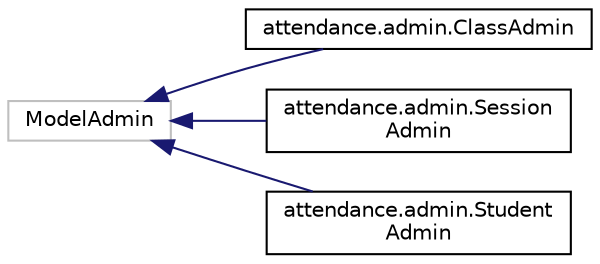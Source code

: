 digraph "Graphical Class Hierarchy"
{
  edge [fontname="Helvetica",fontsize="10",labelfontname="Helvetica",labelfontsize="10"];
  node [fontname="Helvetica",fontsize="10",shape=record];
  rankdir="LR";
  Node8 [label="ModelAdmin",height=0.2,width=0.4,color="grey75", fillcolor="white", style="filled"];
  Node8 -> Node0 [dir="back",color="midnightblue",fontsize="10",style="solid",fontname="Helvetica"];
  Node0 [label="attendance.admin.ClassAdmin",height=0.2,width=0.4,color="black", fillcolor="white", style="filled",URL="$classattendance_1_1admin_1_1_class_admin.html"];
  Node8 -> Node10 [dir="back",color="midnightblue",fontsize="10",style="solid",fontname="Helvetica"];
  Node10 [label="attendance.admin.Session\lAdmin",height=0.2,width=0.4,color="black", fillcolor="white", style="filled",URL="$classattendance_1_1admin_1_1_session_admin.html"];
  Node8 -> Node11 [dir="back",color="midnightblue",fontsize="10",style="solid",fontname="Helvetica"];
  Node11 [label="attendance.admin.Student\lAdmin",height=0.2,width=0.4,color="black", fillcolor="white", style="filled",URL="$classattendance_1_1admin_1_1_student_admin.html"];
}

